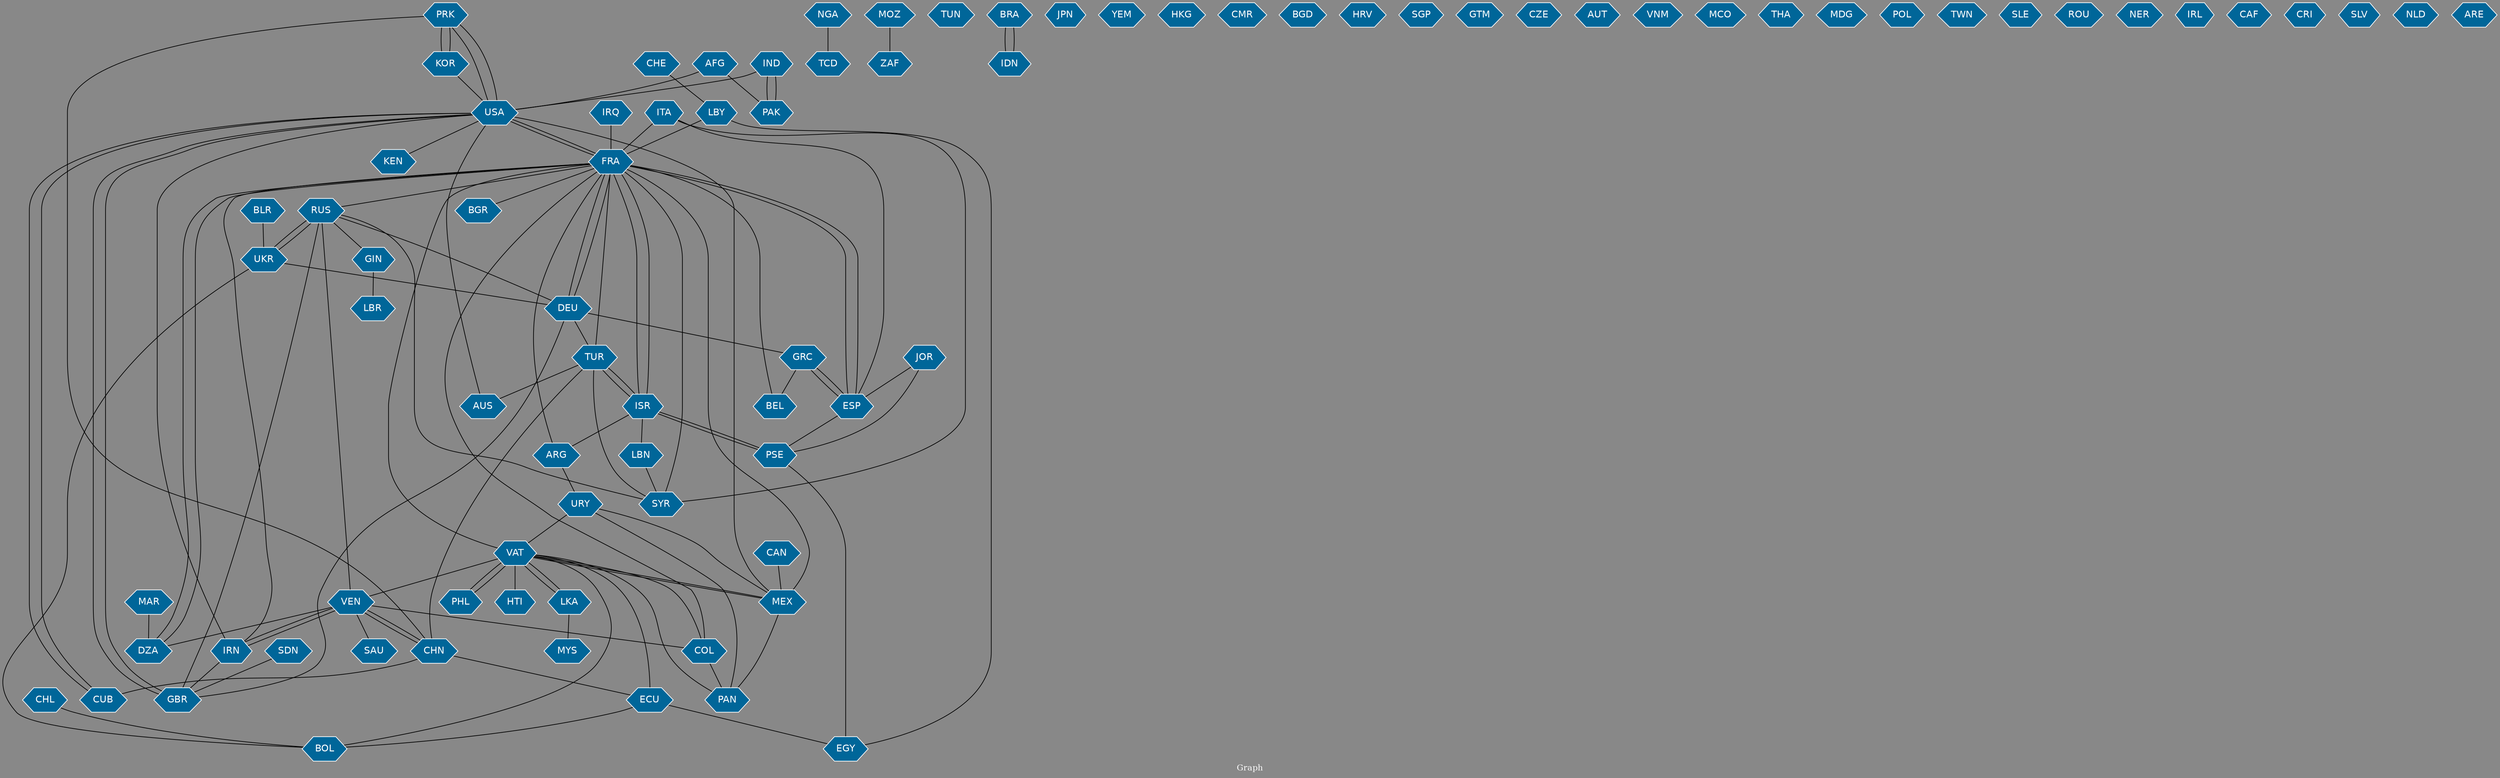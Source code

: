 // Countries together in item graph
graph {
	graph [bgcolor="#888888" fontcolor=white fontsize=12 label="Graph" outputorder=edgesfirst overlap=prism]
	node [color=white fillcolor="#006699" fontcolor=white fontname=Helvetica shape=hexagon style=filled]
	edge [arrowhead=open color=black fontcolor=white fontname=Courier fontsize=12]
		PRK [label=PRK]
		KOR [label=KOR]
		VEN [label=VEN]
		IRN [label=IRN]
		CHN [label=CHN]
		CUB [label=CUB]
		RUS [label=RUS]
		UKR [label=UKR]
		FRA [label=FRA]
		DEU [label=DEU]
		VAT [label=VAT]
		ESP [label=ESP]
		USA [label=USA]
		MEX [label=MEX]
		PHL [label=PHL]
		SYR [label=SYR]
		ITA [label=ITA]
		NGA [label=NGA]
		ARG [label=ARG]
		URY [label=URY]
		HTI [label=HTI]
		GBR [label=GBR]
		BLR [label=BLR]
		BEL [label=BEL]
		IND [label=IND]
		COL [label=COL]
		PAK [label=PAK]
		AUS [label=AUS]
		MOZ [label=MOZ]
		ZAF [label=ZAF]
		AFG [label=AFG]
		GRC [label=GRC]
		PAN [label=PAN]
		TUN [label=TUN]
		BRA [label=BRA]
		IRQ [label=IRQ]
		TUR [label=TUR]
		PSE [label=PSE]
		JPN [label=JPN]
		ISR [label=ISR]
		LBN [label=LBN]
		ECU [label=ECU]
		EGY [label=EGY]
		CAN [label=CAN]
		YEM [label=YEM]
		LBY [label=LBY]
		DZA [label=DZA]
		IDN [label=IDN]
		SAU [label=SAU]
		HKG [label=HKG]
		CMR [label=CMR]
		MAR [label=MAR]
		JOR [label=JOR]
		BGD [label=BGD]
		HRV [label=HRV]
		SGP [label=SGP]
		GTM [label=GTM]
		LKA [label=LKA]
		CHE [label=CHE]
		CZE [label=CZE]
		BOL [label=BOL]
		BGR [label=BGR]
		AUT [label=AUT]
		CHL [label=CHL]
		VNM [label=VNM]
		MCO [label=MCO]
		THA [label=THA]
		TCD [label=TCD]
		MYS [label=MYS]
		KEN [label=KEN]
		MDG [label=MDG]
		POL [label=POL]
		TWN [label=TWN]
		SLE [label=SLE]
		ROU [label=ROU]
		NER [label=NER]
		IRL [label=IRL]
		CAF [label=CAF]
		CRI [label=CRI]
		SLV [label=SLV]
		NLD [label=NLD]
		ARE [label=ARE]
		GIN [label=GIN]
		LBR [label=LBR]
		SDN [label=SDN]
			ESP -- PSE [weight=1]
			SYR -- TUR [weight=1]
			PHL -- VAT [weight=6]
			VAT -- MEX [weight=1]
			TUR -- ISR [weight=1]
			CHN -- TUR [weight=1]
			ISR -- FRA [weight=3]
			VEN -- CHN [weight=2]
			AFG -- USA [weight=1]
			VEN -- RUS [weight=1]
			RUS -- DEU [weight=1]
			BEL -- FRA [weight=2]
			CHN -- PRK [weight=1]
			GRC -- BEL [weight=1]
			ECU -- BOL [weight=1]
			ITA -- FRA [weight=1]
			MAR -- DZA [weight=1]
			ARG -- URY [weight=1]
			PRK -- USA [weight=2]
			MEX -- VAT [weight=1]
			ISR -- LBN [weight=2]
			KOR -- PRK [weight=2]
			URY -- PAN [weight=1]
			KOR -- USA [weight=1]
			AUS -- USA [weight=1]
			COL -- FRA [weight=1]
			VEN -- IRN [weight=2]
			IRN -- FRA [weight=1]
			VAT -- LKA [weight=1]
			MEX -- PAN [weight=1]
			IND -- USA [weight=2]
			LKA -- MYS [weight=1]
			ISR -- TUR [weight=1]
			VAT -- PAN [weight=1]
			UKR -- BOL [weight=1]
			DZA -- FRA [weight=1]
			CHE -- LBY [weight=1]
			GBR -- DEU [weight=1]
			BLR -- UKR [weight=1]
			IRN -- VEN [weight=1]
			PSE -- EGY [weight=1]
			SDN -- GBR [weight=1]
			CHN -- VEN [weight=2]
			LBN -- SYR [weight=1]
			SYR -- RUS [weight=1]
			PSE -- ISR [weight=2]
			PAK -- IND [weight=1]
			TUR -- AUS [weight=1]
			DEU -- GRC [weight=1]
			FRA -- ESP [weight=1]
			FRA -- MEX [weight=2]
			GIN -- LBR [weight=1]
			GBR -- RUS [weight=1]
			IDN -- BRA [weight=1]
			LKA -- VAT [weight=1]
			FRA -- DEU [weight=1]
			CHN -- CUB [weight=1]
			ECU -- VAT [weight=2]
			FRA -- USA [weight=4]
			DEU -- FRA [weight=1]
			ISR -- PSE [weight=3]
			VAT -- BOL [weight=1]
			IND -- PAK [weight=2]
			FRA -- ARG [weight=1]
			ESP -- FRA [weight=2]
			ITA -- SYR [weight=1]
			VEN -- DZA [weight=1]
			LBY -- FRA [weight=1]
			VAT -- HTI [weight=1]
			FRA -- DZA [weight=1]
			VAT -- VEN [weight=1]
			FRA -- SYR [weight=2]
			MEX -- USA [weight=2]
			COL -- PAN [weight=1]
			ISR -- ARG [weight=1]
			PRK -- KOR [weight=2]
			RUS -- UKR [weight=3]
			USA -- FRA [weight=2]
			FRA -- RUS [weight=1]
			IRN -- USA [weight=1]
			VAT -- PHL [weight=2]
			IRN -- GBR [weight=1]
			CHL -- BOL [weight=1]
			LBY -- EGY [weight=1]
			ECU -- EGY [weight=1]
			IRQ -- FRA [weight=3]
			NGA -- TCD [weight=1]
			GBR -- USA [weight=2]
			JOR -- PSE [weight=1]
			GRC -- ESP [weight=1]
			USA -- PRK [weight=2]
			ESP -- GRC [weight=1]
			UKR -- DEU [weight=1]
			UKR -- RUS [weight=4]
			USA -- KEN [weight=1]
			VAT -- COL [weight=1]
			VEN -- SAU [weight=1]
			VEN -- COL [weight=1]
			FRA -- VAT [weight=1]
			FRA -- TUR [weight=1]
			MOZ -- ZAF [weight=1]
			BRA -- IDN [weight=1]
			DEU -- TUR [weight=1]
			AFG -- PAK [weight=1]
			JOR -- ESP [weight=1]
			URY -- MEX [weight=1]
			FRA -- BGR [weight=1]
			URY -- VAT [weight=1]
			CHN -- ECU [weight=1]
			CAN -- MEX [weight=1]
			USA -- CUB [weight=2]
			CUB -- USA [weight=1]
			FRA -- ISR [weight=4]
			RUS -- GIN [weight=1]
			USA -- GBR [weight=2]
			ITA -- ESP [weight=1]
}